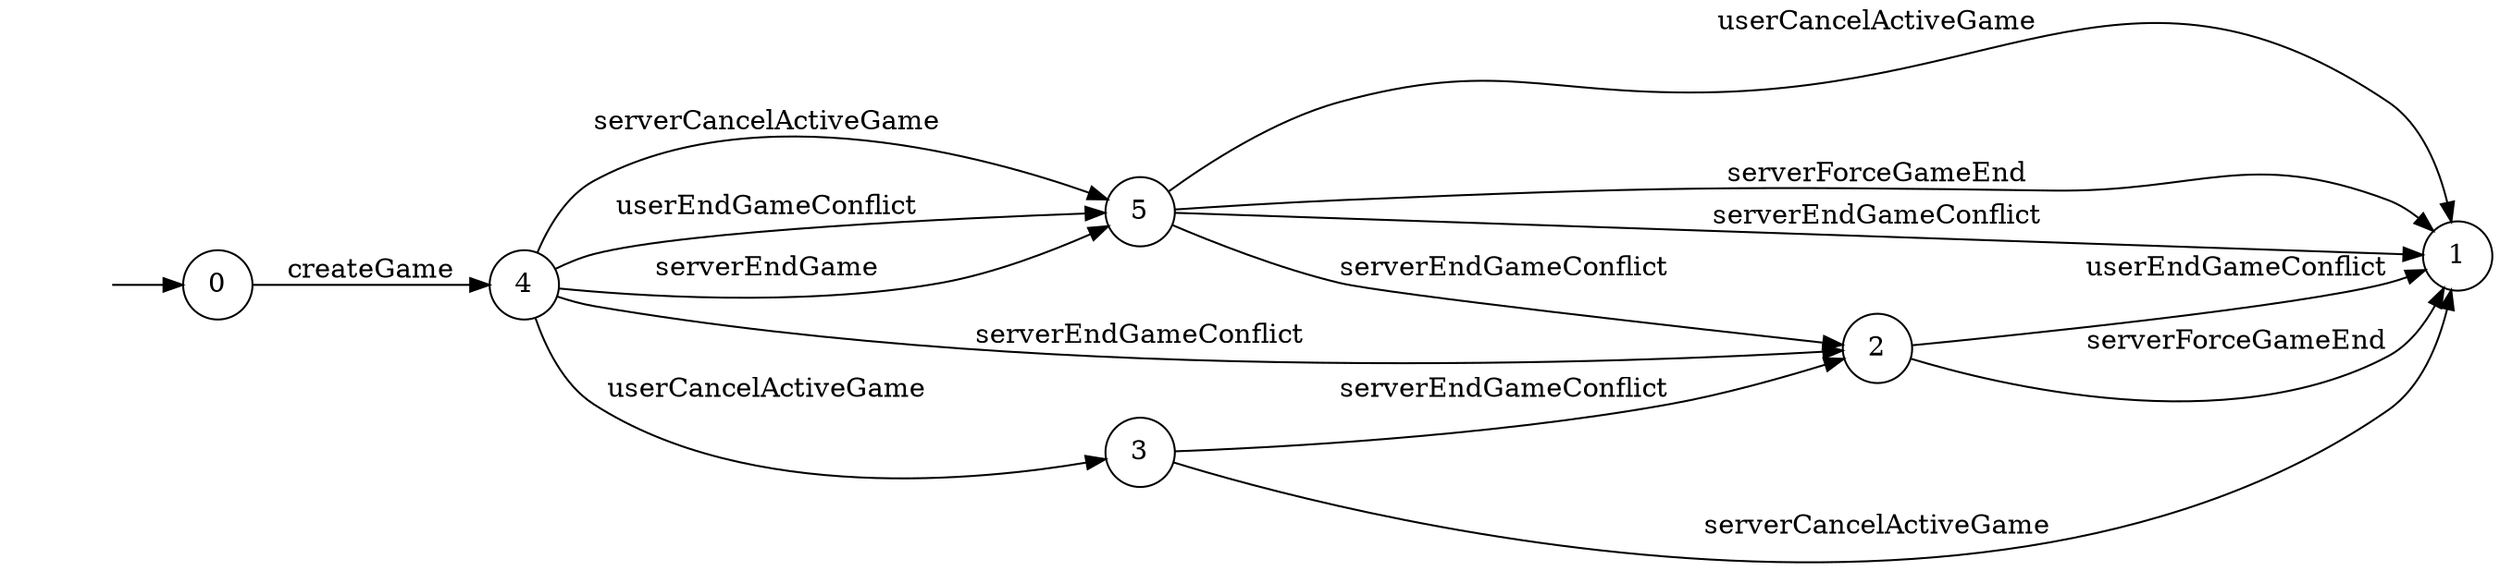 digraph "./InvConPlus/Dapp-Automata-data/result//gamechannel-fix/0xaec1f783b29aab2727d7c374aa55483fe299fefa/GameChannel/FSM-4" {
	graph [rankdir=LR]
	"" [label="" shape=plaintext]
	1 [label=1 shape=circle]
	0 [label=0 shape=circle]
	2 [label=2 shape=circle]
	4 [label=4 shape=circle]
	5 [label=5 shape=circle]
	3 [label=3 shape=circle]
	"" -> 0 [label=""]
	0 -> 4 [label=createGame]
	4 -> 5 [label=serverEndGame]
	4 -> 3 [label=userCancelActiveGame]
	4 -> 5 [label=serverCancelActiveGame]
	4 -> 5 [label=userEndGameConflict]
	4 -> 2 [label=serverEndGameConflict]
	2 -> 1 [label=serverForceGameEnd]
	2 -> 1 [label=userEndGameConflict]
	3 -> 1 [label=serverCancelActiveGame]
	3 -> 2 [label=serverEndGameConflict]
	5 -> 1 [label=userCancelActiveGame]
	5 -> 1 [label=serverForceGameEnd]
	5 -> 1 [label=serverEndGameConflict]
	5 -> 2 [label=serverEndGameConflict]
}
